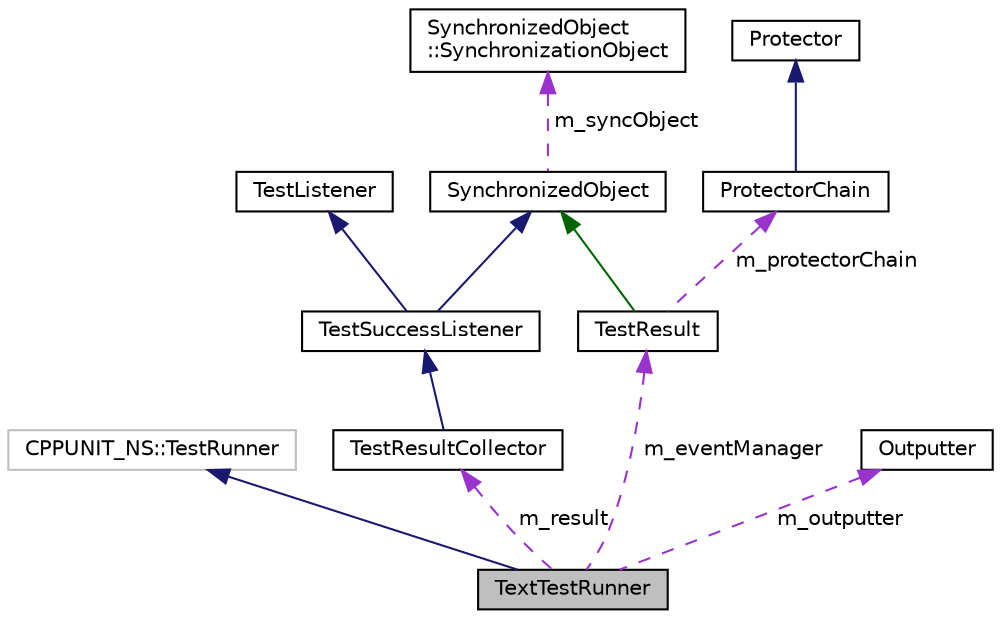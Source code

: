 digraph "TextTestRunner"
{
  edge [fontname="Helvetica",fontsize="10",labelfontname="Helvetica",labelfontsize="10"];
  node [fontname="Helvetica",fontsize="10",shape=record];
  Node2 [label="TextTestRunner",height=0.2,width=0.4,color="black", fillcolor="grey75", style="filled", fontcolor="black"];
  Node3 -> Node2 [dir="back",color="midnightblue",fontsize="10",style="solid",fontname="Helvetica"];
  Node3 [label="CPPUNIT_NS::TestRunner",height=0.2,width=0.4,color="grey75", fillcolor="white", style="filled"];
  Node4 -> Node2 [dir="back",color="darkorchid3",fontsize="10",style="dashed",label=" m_result" ,fontname="Helvetica"];
  Node4 [label="TestResultCollector",height=0.2,width=0.4,color="black", fillcolor="white", style="filled",URL="$class_test_result_collector.html",tooltip="Collects test result.A TestResultCollector is a TestListener which collects the results of executing ..."];
  Node5 -> Node4 [dir="back",color="midnightblue",fontsize="10",style="solid",fontname="Helvetica"];
  Node5 [label="TestSuccessListener",height=0.2,width=0.4,color="black", fillcolor="white", style="filled",URL="$class_test_success_listener.html",tooltip="TestListener that checks if any test case failed. "];
  Node6 -> Node5 [dir="back",color="midnightblue",fontsize="10",style="solid",fontname="Helvetica"];
  Node6 [label="TestListener",height=0.2,width=0.4,color="black", fillcolor="white", style="filled",URL="$class_test_listener.html",tooltip="Listener for test progress and result.Implementing the Observer pattern a TestListener may be registe..."];
  Node7 -> Node5 [dir="back",color="midnightblue",fontsize="10",style="solid",fontname="Helvetica"];
  Node7 [label="SynchronizedObject",height=0.2,width=0.4,color="black", fillcolor="white", style="filled",URL="$class_synchronized_object.html",tooltip="Base class for synchronized object. "];
  Node8 -> Node7 [dir="back",color="darkorchid3",fontsize="10",style="dashed",label=" m_syncObject" ,fontname="Helvetica"];
  Node8 [label="SynchronizedObject\l::SynchronizationObject",height=0.2,width=0.4,color="black", fillcolor="white", style="filled",URL="$class_synchronized_object_1_1_synchronization_object.html",tooltip="Abstract synchronization object (mutex) "];
  Node9 -> Node2 [dir="back",color="darkorchid3",fontsize="10",style="dashed",label=" m_eventManager" ,fontname="Helvetica"];
  Node9 [label="TestResult",height=0.2,width=0.4,color="black", fillcolor="white", style="filled",URL="$class_test_result.html",tooltip="Manages TestListener.A single instance of this class is used when running the test. It is usually created by the test runner (TestRunner). "];
  Node7 -> Node9 [dir="back",color="darkgreen",fontsize="10",style="solid",fontname="Helvetica"];
  Node10 -> Node9 [dir="back",color="darkorchid3",fontsize="10",style="dashed",label=" m_protectorChain" ,fontname="Helvetica"];
  Node10 [label="ProtectorChain",height=0.2,width=0.4,color="black", fillcolor="white", style="filled",URL="$class_protector_chain.html",tooltip="Protector chain (Implementation). Implementation detail. "];
  Node11 -> Node10 [dir="back",color="midnightblue",fontsize="10",style="solid",fontname="Helvetica"];
  Node11 [label="Protector",height=0.2,width=0.4,color="black", fillcolor="white", style="filled",URL="$class_protector.html",tooltip="Protects one or more test case run. "];
  Node12 -> Node2 [dir="back",color="darkorchid3",fontsize="10",style="dashed",label=" m_outputter" ,fontname="Helvetica"];
  Node12 [label="Outputter",height=0.2,width=0.4,color="black", fillcolor="white", style="filled",URL="$class_outputter.html",tooltip="Abstract outputter to print test result summary. "];
}
